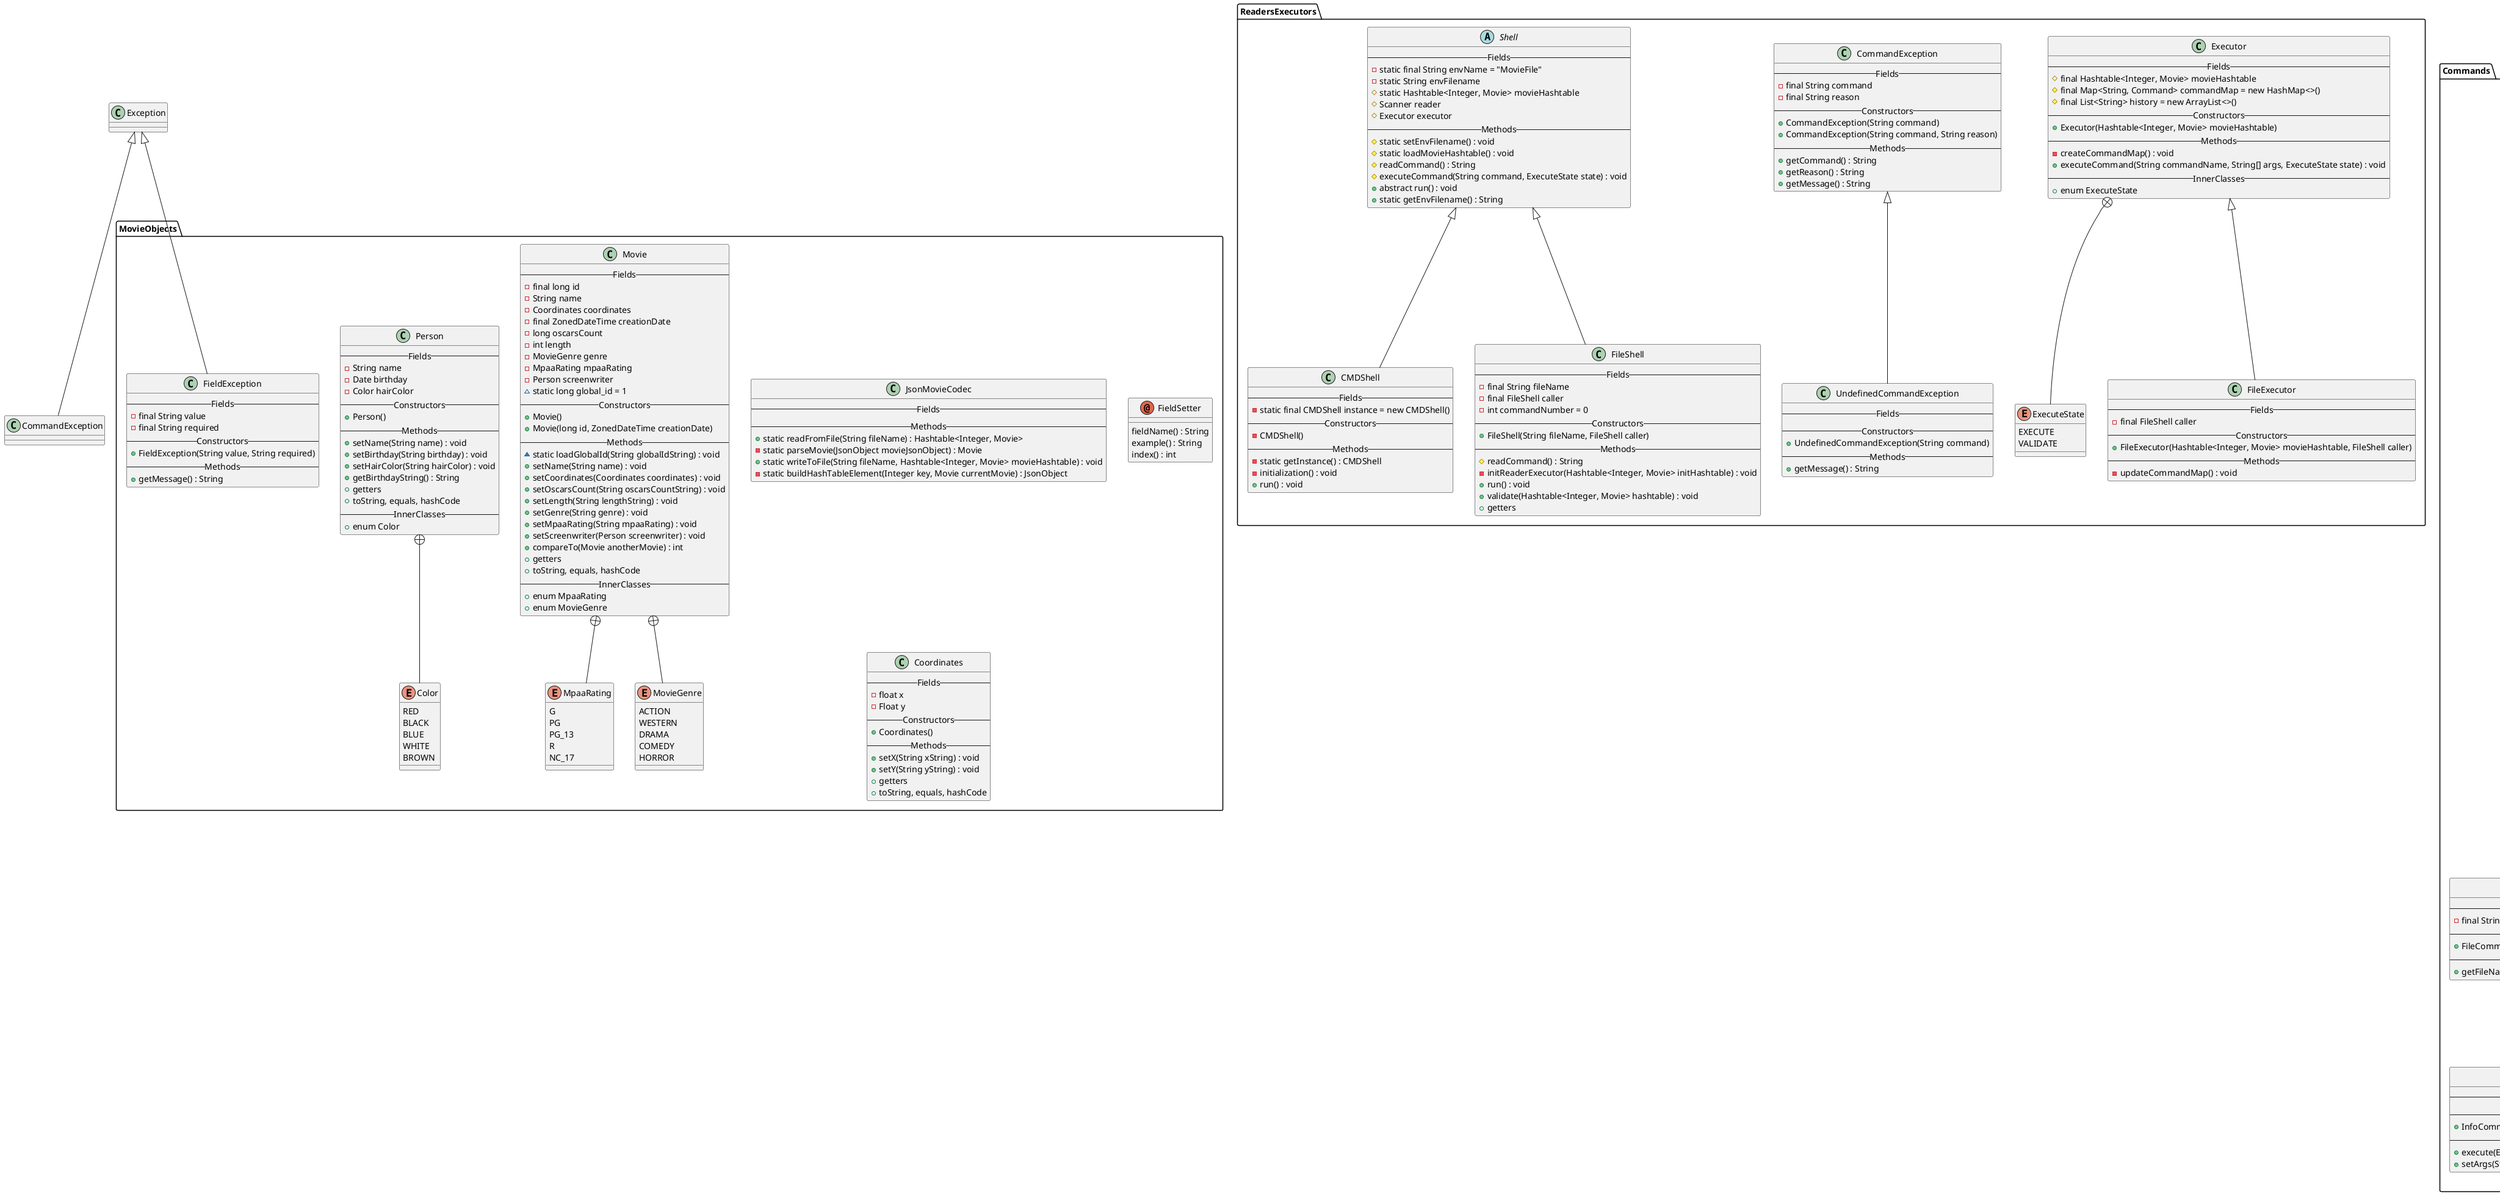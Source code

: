 @startuml

package MovieObjects {
    class JsonMovieCodec {
    --Fields--
    --Methods--
    + static readFromFile(String fileName) : Hashtable<Integer, Movie>
    - static parseMovie(JsonObject movieJsonObject) : Movie
    + static writeToFile(String fileName, Hashtable<Integer, Movie> movieHashtable) : void
    - static buildHashTableElement(Integer key, Movie currentMovie) : JsonObject
    }

    annotation FieldSetter {
    fieldName() : String
    example() : String
    index() : int
    }

    class Coordinates {
    --Fields--
    - float x
    - Float y
    --Constructors--
    + Coordinates()
    --Methods--
    + setX(String xString) : void
    + setY(String yString) : void
    + getters
    + toString, equals, hashCode
    }

    class Person {
    --Fields--
    - String name
    - Date birthday
    - Color hairColor
    --Constructors--
    + Person()
    --Methods--
    + setName(String name) : void
    + setBirthday(String birthday) : void
    + setHairColor(String hairColor) : void
    + getBirthdayString() : String
    + getters
    + toString, equals, hashCode
    --InnerClasses--
    + enum Color
    }

    enum Color {
    RED
    BLACK
    BLUE
    WHITE
    BROWN
    }

    Color -up-+ Person

    class Movie {
    --Fields--
    - final long id
    - String name
    - Coordinates coordinates
    - final ZonedDateTime creationDate
    - long oscarsCount
    - int length
    - MovieGenre genre
    - MpaaRating mpaaRating
    - Person screenwriter
    ~ static long global_id = 1
    --Constructors--
    + Movie()
    + Movie(long id, ZonedDateTime creationDate)
    --Methods--
    ~ static loadGlobalId(String globalIdString) : void
    + setName(String name) : void
    + setCoordinates(Coordinates coordinates) : void
    + setOscarsCount(String oscarsCountString) : void
    + setLength(String lengthString) : void
    + setGenre(String genre) : void
    + setMpaaRating(String mpaaRating) : void
    + setScreenwriter(Person screenwriter) : void
    + compareTo(Movie anotherMovie) : int
    + getters
    + toString, equals, hashCode
    --InnerClasses--
    + enum MpaaRating
    + enum MovieGenre
    }

    enum MpaaRating {
    G
    PG
    PG_13
    R
    NC_17
    }

    enum MovieGenre {
    ACTION
    WESTERN
    DRAMA
    COMEDY
    HORROR
    }

    MpaaRating -up-+ Movie
    MovieGenre -up-+ Movie

    class FieldException {
    --Fields--
    - final String value
    - final String required
    --Constructors--
    + FieldException(String value, String required)
    --Methods--
    + getMessage() : String
    }
}


package ReadersExecutors {
    class CommandException {
    --Fields--
    - final String command
    - final String reason
    --Constructors--
    + CommandException(String command)
    + CommandException(String command, String reason)
    --Methods--
    + getCommand() : String
    + getReason() : String
    + getMessage() : String
    }

    class UndefinedCommandException extends CommandException {
    --Fields--
    --Constructors--
    + UndefinedCommandException(String command)
    --Methods--
    + getMessage() : String
    }

    abstract class Shell {
    --Fields--
    - static final String envName = "MovieFile"
    - static String envFilename
    # static Hashtable<Integer, Movie> movieHashtable
    # Scanner reader
    # Executor executor
    --Methods--
    # static setEnvFilename() : void
    # static loadMovieHashtable() : void
    # readCommand() : String
    # executeCommand(String command, ExecuteState state) : void
    + abstract run() : void
    + static getEnvFilename() : String
    }

    class CMDShell extends Shell {
    --Fields--
    - static final CMDShell instance = new CMDShell()
    --Constructors--
    - CMDShell()
    --Methods--
    - static getInstance() : CMDShell
    - initialization() : void
    + run() : void
    }

    class FileShell extends Shell {
    --Fields--
    - final String fileName
    - final FileShell caller
    - int commandNumber = 0
    --Constructors--
    + FileShell(String fileName, FileShell caller)
    --Methods--
    # readCommand() : String
    - initReaderExecutor(Hashtable<Integer, Movie> initHashtable) : void
    + run() : void
    + validate(Hashtable<Integer, Movie> hashtable) : void
    + getters
    }

    class Executor {
    --Fields--
    # final Hashtable<Integer, Movie> movieHashtable
    # final Map<String, Command> commandMap = new HashMap<>()
    # final List<String> history = new ArrayList<>()
    --Constructors--
    + Executor(Hashtable<Integer, Movie> movieHashtable)
    --Methods--
    - createCommandMap() : void
    + executeCommand(String commandName, String[] args, ExecuteState state) : void
    --InnerClasses--
    + enum ExecuteState
    }

    enum ExecuteState {
    EXECUTE
    VALIDATE
    }

    ExecuteState -up-+ Executor

    class FileExecutor extends Executor {
    --Fields--
    - final FileShell caller
    --Constructors--
    + FileExecutor(Hashtable<Integer, Movie> movieHashtable, FileShell caller)
    --Methods--
    - updateCommandMap() : void
    }
}


package Commands {
    interface Command {
    --Methods--
    execute(ExecuteState state) : boolean
    setArgs(String... args) : void
    }

    abstract class NameableCommand implements Command {
    --Fields--
    - final String commandName
    --Constructors--
    + NameableCommand(String commandName)
    --Methods--
    + getCommandName() : String
    }

    abstract class HashTableCommand extends NameableCommand {
    --Fields--
    - final Hashtable<Integer, Movie> movieHashtable
    --Constructors--
    + HashTableCommand(String commandName, Hashtable<Integer, Movie> movieHashtable)
    --Methods--
    + getMovieHashtable() : Hashtable<Integer, Movie>
    }

    abstract class FileCommand extends HashTableCommand {
    --Fields--
    - final String fileName
    --Constructors--
    + FileCommand(String commandName, String fileName, Hashtable<Integer, Movie> movieHashtable)
    --Methods--
    + getFileName() : String
    }

    abstract class ElementCommand extends HashTableCommand {
    --Fields--
    - static final Map<String, String> fieldExamples = new HashMap<>()
    - static final Map<String, Method> methodsSetters = new HashMap<>()
    - static final Map<Integer, String> order = new HashMap<>()
    - final boolean askQuestions
    # Scanner reader
    --Constructors--
    + ElementCommand(String commandName, Scanner scanner, Hashtable<Integer, Movie> movieHashtable, boolean askQuestions)
    --Methods--
    - static fillMethodsSetters(Map<String, Method> emptyMethodsSetters, Class<?> cls) : void
    # readOneField(String fieldName) : String
    # setOneField(Object object, String fieldName, Method method) : void
    # readMovie(Executor.ExecuteState state) : Movie
    }

    class BadArgumentsException extends CommandException {
    --Fields--
    - static final Map<String, String> examples = new HashMap<>()
    --Constructors--
    + BadArgumentsException(String command)
    + BadArgumentsException(String command, String reason)
    --Methods--
    + static getExamples() : Map<String, String>
    + getMessage() : String
    }

    class BadArgumentsCountException extends BadArgumentsException {
    --Fields--
    - final int requiredCount
    --Constructors--
    + BadArgumentsCountException(String command, int requiredCount)
    + BadArgumentsCountException(String command)
    --Methods--
    + getMessage() : String
    }

    class BadArgumentsFormatException extends BadArgumentsException {
    --Fields--
    - final String requiredFormat
    --Constructors--
    + BadArgumentsFormatException(String command, String requiredFormat)
    --Methods--
    + getMessage() : String
    }

    class ExitCommand extends NameableCommand {
    --Fields--
    --Constructors--
    + ExitCommand(String commandName)
    --Methods--
    + execute(ExecuteState state) : boolean
    + setArgs(String... args) : void
    }

    class HelpCommand extends NameableCommand {
    --Fields--
    --Constructors--
    + HelpCommand(String commandName)
    --Methods--
    + execute(ExecuteState state) : boolean
    + setArgs(String... args) : void
    }

    class HistoryCommand extends NameableCommand {
    --Fields--
    - final List<String> history
    --Constructors--
    + HistoryCommand(String commandName, List<String> history)
    --Methods--
    + execute(ExecuteState state) : boolean
    + setArgs(String... args) : void
    }

    class ClearCommand extends HashTableCommand {
    --Fields--
    --Constructors--
    + ClearCommand(String commandName, Hashtable<Integer, Movie> movieHashtable)
    --Methods--
    + execute(ExecuteState state) : boolean
    + setArgs(String... args) : void
    }

    class CountLessThenLengthCommand extends HashTableCommand {
    --Fields--
    - int length
    --Constructors--
    + CountLessThenLengthCommand(String commandName, Hashtable<Integer, Movie> movieHashtable)
    --Methods--
    + execute(ExecuteState state) : boolean
    + setArgs(String... args) : void
    }

    class ExecuteScriptCommand extends HashTableCommand {
    --Fields--
    - final FileShell caller
    - File file
    --Constructors--
    + ExecuteScriptCommand(String commandName, Hashtable<Integer, Movie> movieHashtable, FileShell caller)
    --Methods--
    + execute(ExecuteState state) : boolean
    + setArgs(String... args) : void
    }

    class FilterByMpaaRatingCommand extends HashTableCommand {
    --Fields--
    - MpaaRating mpaaRating
    --Constructors--
    + FilterByMpaaRatingCommand(String commandName, Hashtable<Integer, Movie> movieHashtable)
    --Methods--
    + execute(ExecuteState state) : boolean
    + setArgs(String... args) : void
    }

    class GroupCountingByLengthCommand extends HashTableCommand {
    --Fields--
    --Constructors--
    + GroupCountingByLengthCommand(String commandName, Hashtable<Integer, Movie> movieHashtable)
    --Methods--
    + execute(ExecuteState state) : boolean
    + setArgs(String... args) : void
    }

    class RemoveKeyCommand extends HashTableCommand {
    --Fields--
    - Integer key
    --Constructors--
    + RemoveKeyCommand(String commandName, Hashtable<Integer, Movie> movieHashtable)
    --Methods--
    + execute(ExecuteState state) : boolean
    + setArgs(String... args) : void
    }

    class RemoveLowerKeyCommand extends HashTableCommand {
    --Fields--
    - Integer key
    --Constructors--
    + RemoveLowerKeyCommand(String commandName, Hashtable<Integer, Movie> movieHashtable)
    --Methods--
    + execute(ExecuteState state) : boolean
    + setArgs(String... args) : void
    }

    class ShowCommand extends HashTableCommand {
    --Fields--
    --Constructors--
    + ShowCommand(String commandName, Hashtable<Integer, Movie> movieHashtable)
    --Methods--
    + execute(ExecuteState state) : boolean
    + setArgs(String... args) : void
    }

    class InfoCommand extends FileCommand {
    --Fields--
    --Constructors--
    + InfoCommand(String commandName, String fileName, Hashtable<Integer, Movie> movieHashtable)
    --Methods--
    + execute(ExecuteState state) : boolean
    + setArgs(String... args) : void
    }

    class SaveCommand extends FileCommand {
    --Fields--
    --Constructors--
    + SaveCommand(String commandName, String fileName, Hashtable<Integer, Movie> movieHashtable)
    --Methods--
    + execute(ExecuteState state) : boolean
    + setArgs(String... args) : void
    }

    class InsertCommand extends ElementCommand {
    --Fields--
    - Integer key
    --Constructors--
    + InsertCommand(String commandName, Scanner scanner, Hashtable<Integer, Movie> movieHashtable)
    + InsertCommand(String commandName, Scanner scanner, Hashtable<Integer, Movie> movieHashtable, boolean askQuestions)
    --Methods--
    + execute(ExecuteState state) : boolean
    + setArgs(String... args) : void
    }

    class ReplaceIfGreaterCommand extends ElementCommand {
    --Fields--
    - Integer key
    --Constructors--
    + ReplaceIfGreaterCommand(String commandName, Scanner scanner, Hashtable<Integer, Movie> movieHashtable)
    + ReplaceIfGreaterCommand(String commandName, Scanner scanner, Hashtable<Integer, Movie> movieHashtable, boolean askQuestions)
    --Methods--
    + execute(ExecuteState state) : boolean
    + setArgs(String... args) : void
    }

    class UpdateCommand extends ElementCommand {
    --Fields--
    - Integer key
    --Constructors--
    + UpdateCommand(String commandName, Scanner scanner, Hashtable<Integer, Movie> movieHashtable)
    + UpdateCommand(String commandName, Scanner scanner, Hashtable<Integer, Movie> movieHashtable, boolean asqQuestions)
    --Methods--
    + execute(ExecuteState state) : boolean
    + setArgs(String... args) : void
    }
}


class Exception {}
FieldException -up-|> Exception
CommandException -up-|> Exception

@enduml